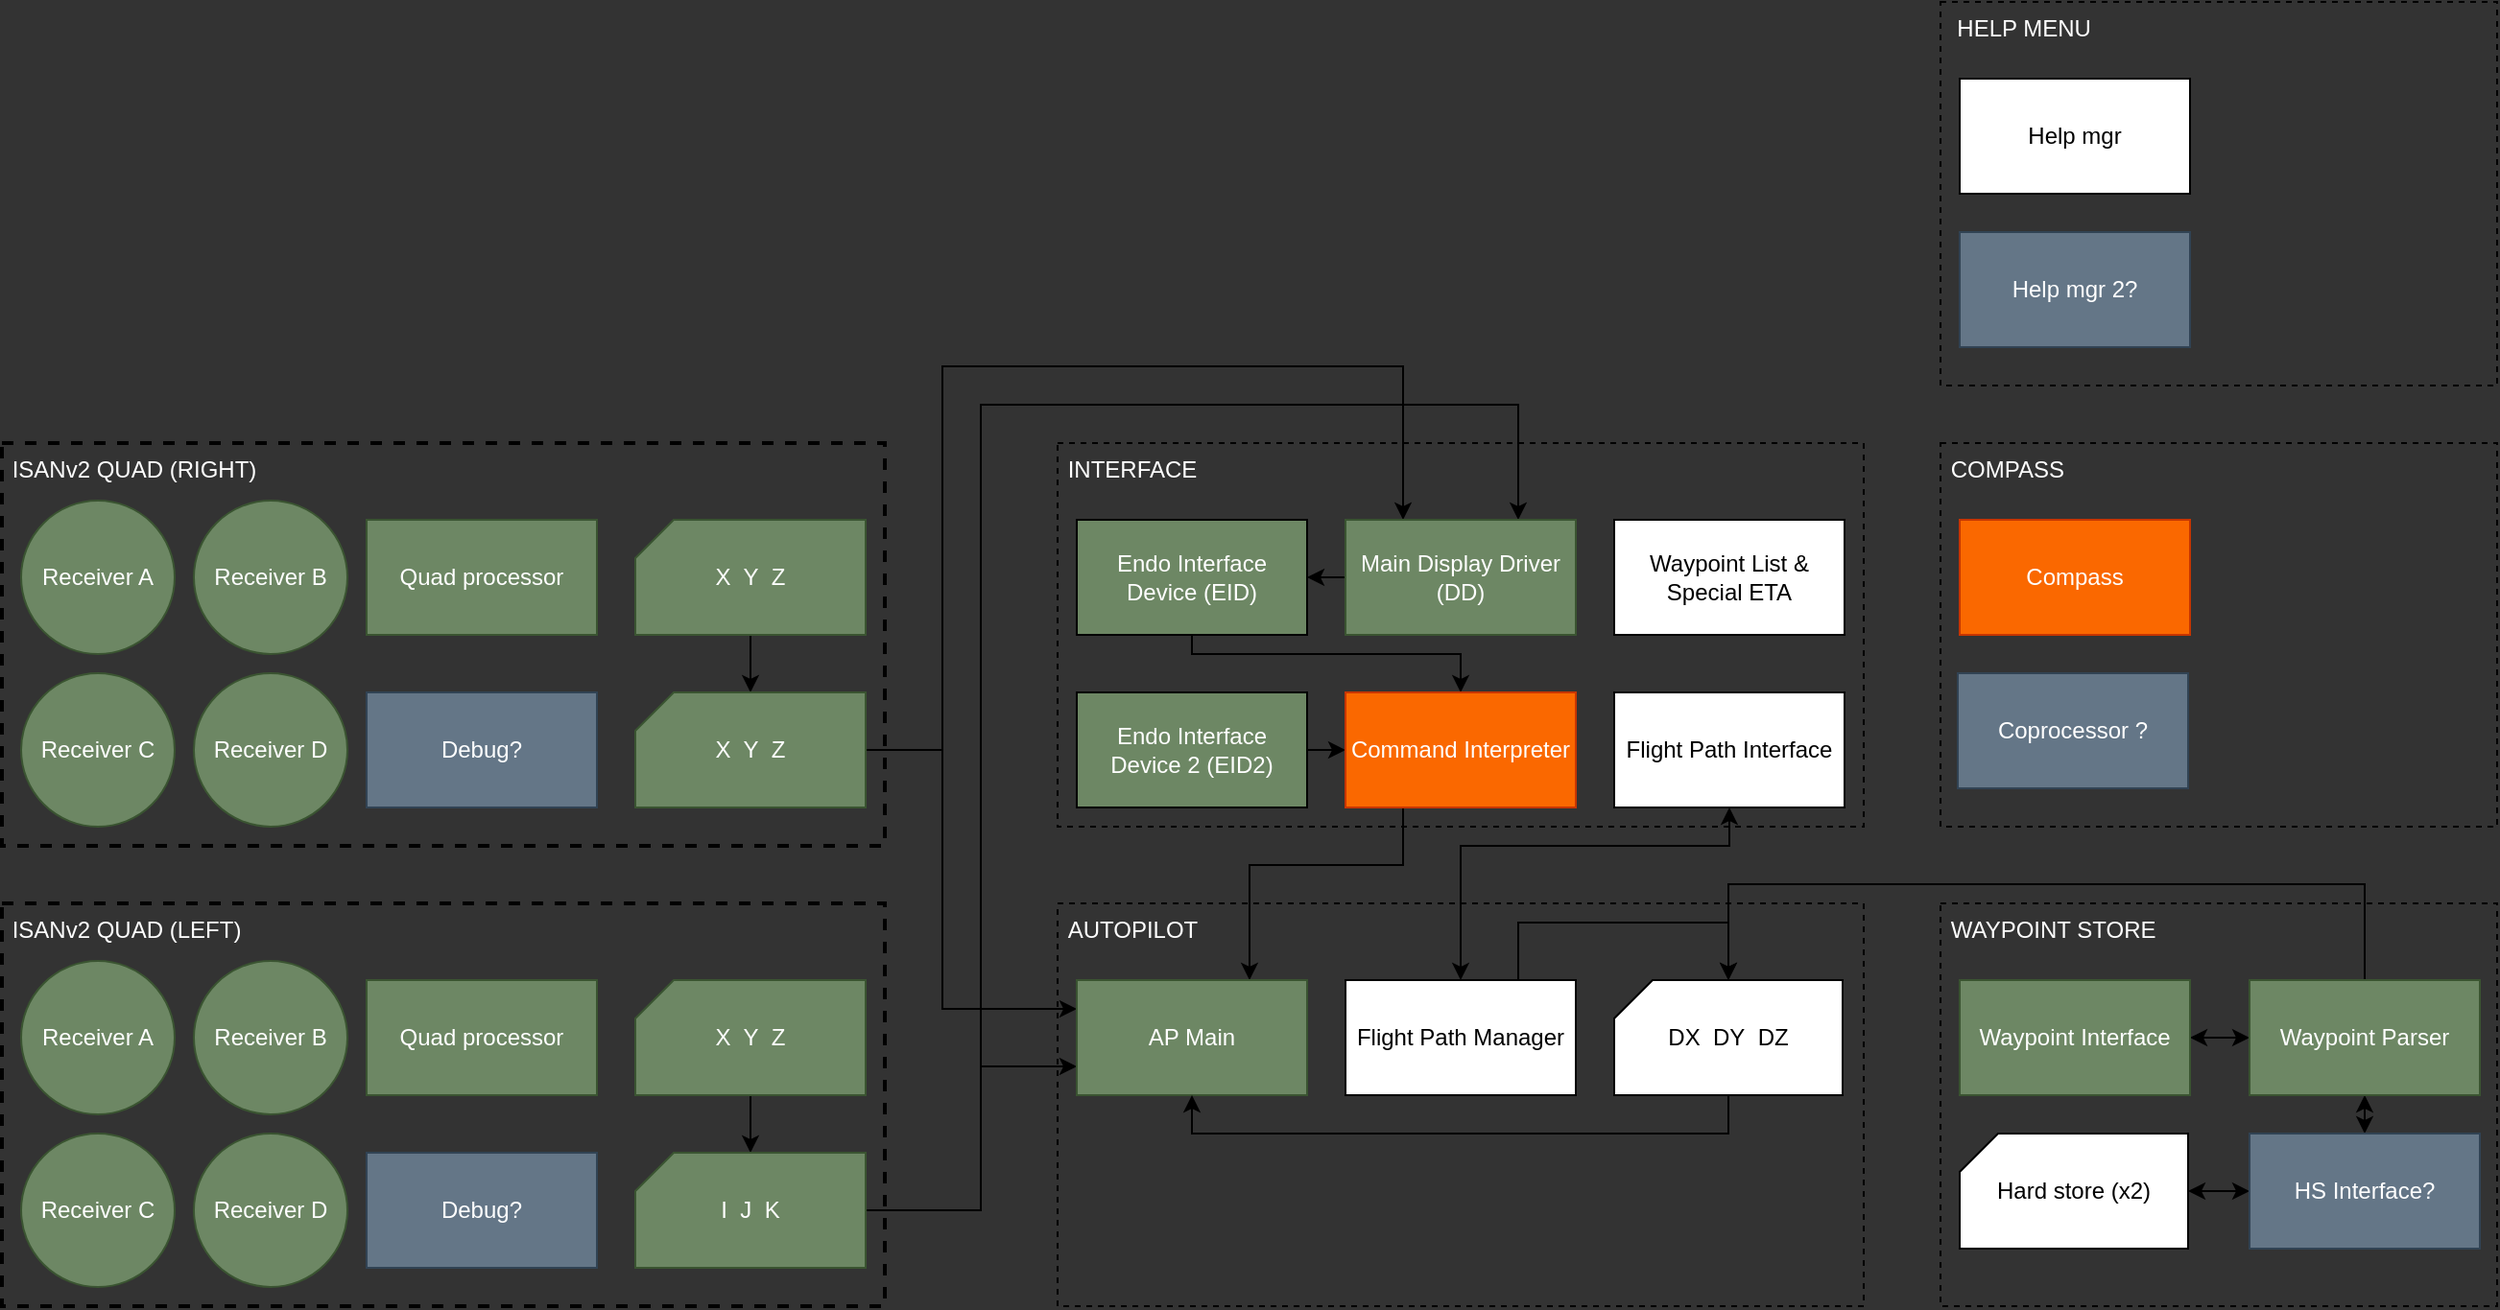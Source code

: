 <mxfile>
    <diagram id="NhChNSMnNEKqA0ds_UGz" name="Page-1">
        <mxGraphModel dx="1035" dy="1997" grid="1" gridSize="10" guides="1" tooltips="1" connect="1" arrows="1" fold="1" page="1" pageScale="1" pageWidth="827" pageHeight="1169" background="#333333" math="0" shadow="0">
            <root>
                <mxCell id="0"/>
                <mxCell id="1" parent="0"/>
                <mxCell id="2" value="&amp;nbsp;ISANv2 QUAD (RIGHT)&lt;br&gt;" style="rounded=0;whiteSpace=wrap;html=1;align=left;verticalAlign=top;dashed=1;strokeWidth=2;fillColor=none;fontColor=#FFFFFF;" parent="1" vertex="1">
                    <mxGeometry x="70" y="130" width="460" height="210" as="geometry"/>
                </mxCell>
                <mxCell id="7" value="Receiver A" style="ellipse;whiteSpace=wrap;html=1;aspect=fixed;align=center;fillColor=#6d8764;strokeColor=#3A5431;fontColor=#ffffff;" parent="1" vertex="1">
                    <mxGeometry x="80" y="160" width="80" height="80" as="geometry"/>
                </mxCell>
                <mxCell id="8" value="Receiver B" style="ellipse;whiteSpace=wrap;html=1;aspect=fixed;align=center;fillColor=#6d8764;strokeColor=#3A5431;fontColor=#ffffff;" parent="1" vertex="1">
                    <mxGeometry x="170" y="160" width="80" height="80" as="geometry"/>
                </mxCell>
                <mxCell id="15" value="Receiver C" style="ellipse;whiteSpace=wrap;html=1;aspect=fixed;align=center;fillColor=#6d8764;strokeColor=#3A5431;fontColor=#ffffff;" parent="1" vertex="1">
                    <mxGeometry x="80" y="250" width="80" height="80" as="geometry"/>
                </mxCell>
                <mxCell id="16" value="Receiver D" style="ellipse;whiteSpace=wrap;html=1;aspect=fixed;align=center;fillColor=#6d8764;strokeColor=#3A5431;fontColor=#ffffff;" parent="1" vertex="1">
                    <mxGeometry x="170" y="250" width="80" height="80" as="geometry"/>
                </mxCell>
                <mxCell id="17" value="Quad processor" style="rounded=0;whiteSpace=wrap;html=1;align=center;fillColor=#6d8764;strokeColor=#3A5431;fontColor=#ffffff;" parent="1" vertex="1">
                    <mxGeometry x="260" y="170" width="120" height="60" as="geometry"/>
                </mxCell>
                <mxCell id="18" value="Debug?" style="rounded=0;whiteSpace=wrap;html=1;align=center;fillColor=#647687;strokeColor=#314354;fontColor=#ffffff;" parent="1" vertex="1">
                    <mxGeometry x="260" y="260" width="120" height="60" as="geometry"/>
                </mxCell>
                <mxCell id="26" style="edgeStyle=orthogonalEdgeStyle;rounded=0;orthogonalLoop=1;jettySize=auto;html=1;exitX=0.5;exitY=1;exitDx=0;exitDy=0;exitPerimeter=0;entryX=0.5;entryY=0;entryDx=0;entryDy=0;entryPerimeter=0;" parent="1" source="24" target="25" edge="1">
                    <mxGeometry relative="1" as="geometry"/>
                </mxCell>
                <mxCell id="24" value="X&amp;nbsp; Y&amp;nbsp; Z" style="shape=card;whiteSpace=wrap;html=1;fillColor=#6d8764;align=center;size=20;strokeColor=#3A5431;fontColor=#ffffff;" parent="1" vertex="1">
                    <mxGeometry x="400" y="170" width="120" height="60" as="geometry"/>
                </mxCell>
                <mxCell id="47" style="edgeStyle=orthogonalEdgeStyle;rounded=0;orthogonalLoop=1;jettySize=auto;html=1;exitX=1;exitY=0.5;exitDx=0;exitDy=0;exitPerimeter=0;entryX=0.25;entryY=0;entryDx=0;entryDy=0;" parent="1" source="25" target="40" edge="1">
                    <mxGeometry relative="1" as="geometry">
                        <Array as="points">
                            <mxPoint x="560" y="290"/>
                            <mxPoint x="560" y="90"/>
                            <mxPoint x="800" y="90"/>
                        </Array>
                    </mxGeometry>
                </mxCell>
                <mxCell id="93" style="edgeStyle=orthogonalEdgeStyle;rounded=0;orthogonalLoop=1;jettySize=auto;html=1;exitX=1;exitY=0.5;exitDx=0;exitDy=0;exitPerimeter=0;entryX=0;entryY=0.25;entryDx=0;entryDy=0;startArrow=none;startFill=0;" parent="1" source="25" target="63" edge="1">
                    <mxGeometry relative="1" as="geometry">
                        <Array as="points">
                            <mxPoint x="560" y="290"/>
                            <mxPoint x="560" y="425"/>
                        </Array>
                    </mxGeometry>
                </mxCell>
                <mxCell id="25" value="X&amp;nbsp; Y&amp;nbsp; Z" style="shape=card;whiteSpace=wrap;html=1;fillColor=#6d8764;align=center;size=20;strokeColor=#3A5431;fontColor=#ffffff;" parent="1" vertex="1">
                    <mxGeometry x="400" y="260" width="120" height="60" as="geometry"/>
                </mxCell>
                <mxCell id="28" value="&amp;nbsp;ISANv2 QUAD (LEFT)&lt;br&gt;" style="rounded=0;whiteSpace=wrap;html=1;align=left;verticalAlign=top;dashed=1;strokeWidth=2;fillColor=none;fontColor=#FFFFFF;" parent="1" vertex="1">
                    <mxGeometry x="70" y="370" width="460" height="210" as="geometry"/>
                </mxCell>
                <mxCell id="29" value="Receiver A" style="ellipse;whiteSpace=wrap;html=1;aspect=fixed;align=center;fillColor=#6d8764;strokeColor=#3A5431;fontColor=#ffffff;" parent="1" vertex="1">
                    <mxGeometry x="80" y="400" width="80" height="80" as="geometry"/>
                </mxCell>
                <mxCell id="30" value="Receiver B" style="ellipse;whiteSpace=wrap;html=1;aspect=fixed;align=center;fillColor=#6d8764;strokeColor=#3A5431;fontColor=#ffffff;" parent="1" vertex="1">
                    <mxGeometry x="170" y="400" width="80" height="80" as="geometry"/>
                </mxCell>
                <mxCell id="31" value="Receiver C" style="ellipse;whiteSpace=wrap;html=1;aspect=fixed;align=center;fillColor=#6d8764;strokeColor=#3A5431;fontColor=#ffffff;" parent="1" vertex="1">
                    <mxGeometry x="80" y="490" width="80" height="80" as="geometry"/>
                </mxCell>
                <mxCell id="32" value="Receiver D" style="ellipse;whiteSpace=wrap;html=1;aspect=fixed;align=center;fillColor=#6d8764;strokeColor=#3A5431;fontColor=#ffffff;" parent="1" vertex="1">
                    <mxGeometry x="170" y="490" width="80" height="80" as="geometry"/>
                </mxCell>
                <mxCell id="33" value="Quad processor" style="rounded=0;whiteSpace=wrap;html=1;align=center;fillColor=#6d8764;strokeColor=#3A5431;fontColor=#ffffff;" parent="1" vertex="1">
                    <mxGeometry x="260" y="410" width="120" height="60" as="geometry"/>
                </mxCell>
                <mxCell id="34" value="Debug?" style="rounded=0;whiteSpace=wrap;html=1;align=center;fillColor=#647687;strokeColor=#314354;fontColor=#ffffff;" parent="1" vertex="1">
                    <mxGeometry x="260" y="500" width="120" height="60" as="geometry"/>
                </mxCell>
                <mxCell id="35" style="edgeStyle=orthogonalEdgeStyle;rounded=0;orthogonalLoop=1;jettySize=auto;html=1;exitX=0.5;exitY=1;exitDx=0;exitDy=0;exitPerimeter=0;entryX=0.5;entryY=0;entryDx=0;entryDy=0;entryPerimeter=0;" parent="1" source="36" target="37" edge="1">
                    <mxGeometry relative="1" as="geometry"/>
                </mxCell>
                <mxCell id="36" value="X&amp;nbsp; Y&amp;nbsp; Z" style="shape=card;whiteSpace=wrap;html=1;fillColor=#6d8764;align=center;size=20;strokeColor=#3A5431;fontColor=#ffffff;" parent="1" vertex="1">
                    <mxGeometry x="400" y="410" width="120" height="60" as="geometry"/>
                </mxCell>
                <mxCell id="48" style="edgeStyle=orthogonalEdgeStyle;rounded=0;orthogonalLoop=1;jettySize=auto;html=1;exitX=1;exitY=0.5;exitDx=0;exitDy=0;exitPerimeter=0;entryX=0.75;entryY=0;entryDx=0;entryDy=0;" parent="1" source="37" target="40" edge="1">
                    <mxGeometry relative="1" as="geometry">
                        <Array as="points">
                            <mxPoint x="580" y="530"/>
                            <mxPoint x="580" y="110"/>
                            <mxPoint x="860" y="110"/>
                        </Array>
                    </mxGeometry>
                </mxCell>
                <mxCell id="92" style="edgeStyle=orthogonalEdgeStyle;rounded=0;orthogonalLoop=1;jettySize=auto;html=1;exitX=1;exitY=0.5;exitDx=0;exitDy=0;exitPerimeter=0;entryX=0;entryY=0.75;entryDx=0;entryDy=0;startArrow=none;startFill=0;" parent="1" source="37" target="63" edge="1">
                    <mxGeometry relative="1" as="geometry">
                        <Array as="points">
                            <mxPoint x="580" y="530"/>
                            <mxPoint x="580" y="455"/>
                        </Array>
                    </mxGeometry>
                </mxCell>
                <mxCell id="37" value="I&amp;nbsp; J&amp;nbsp; K" style="shape=card;whiteSpace=wrap;html=1;fillColor=#6d8764;align=center;size=20;strokeColor=#3A5431;fontColor=#ffffff;" parent="1" vertex="1">
                    <mxGeometry x="400" y="500" width="120" height="60" as="geometry"/>
                </mxCell>
                <mxCell id="38" value="&amp;nbsp;INTERFACE" style="rounded=0;whiteSpace=wrap;html=1;align=left;verticalAlign=top;dashed=1;fillColor=none;fontColor=#FFFFFF;" parent="1" vertex="1">
                    <mxGeometry x="620" y="130" width="420" height="200" as="geometry"/>
                </mxCell>
                <mxCell id="56" style="edgeStyle=orthogonalEdgeStyle;rounded=0;orthogonalLoop=1;jettySize=auto;html=1;exitX=0.5;exitY=1;exitDx=0;exitDy=0;entryX=0.5;entryY=0;entryDx=0;entryDy=0;" parent="1" source="39" target="55" edge="1">
                    <mxGeometry relative="1" as="geometry">
                        <Array as="points">
                            <mxPoint x="690" y="240"/>
                            <mxPoint x="830" y="240"/>
                        </Array>
                    </mxGeometry>
                </mxCell>
                <mxCell id="39" value="Endo Interface Device (EID)" style="rounded=0;whiteSpace=wrap;html=1;align=center;fillColor=#6d8764;fontColor=#ffffff;" parent="1" vertex="1">
                    <mxGeometry x="630" y="170" width="120" height="60" as="geometry"/>
                </mxCell>
                <mxCell id="46" style="edgeStyle=orthogonalEdgeStyle;rounded=0;orthogonalLoop=1;jettySize=auto;html=1;exitX=0;exitY=0.5;exitDx=0;exitDy=0;entryX=1;entryY=0.5;entryDx=0;entryDy=0;" parent="1" source="40" target="39" edge="1">
                    <mxGeometry relative="1" as="geometry"/>
                </mxCell>
                <mxCell id="40" value="Main Display Driver (DD)" style="rounded=0;whiteSpace=wrap;html=1;align=center;fillColor=#6d8764;strokeColor=#3A5431;fontColor=#ffffff;" parent="1" vertex="1">
                    <mxGeometry x="770" y="170" width="120" height="60" as="geometry"/>
                </mxCell>
                <mxCell id="49" value="&amp;nbsp;AUTOPILOT" style="rounded=0;whiteSpace=wrap;html=1;align=left;verticalAlign=top;dashed=1;fillColor=none;fontColor=#FFFFFF;" parent="1" vertex="1">
                    <mxGeometry x="620" y="370" width="420" height="210" as="geometry"/>
                </mxCell>
                <mxCell id="50" value="Waypoint List &amp;amp; Special ETA" style="rounded=0;whiteSpace=wrap;html=1;align=center;" parent="1" vertex="1">
                    <mxGeometry x="910" y="170" width="120" height="60" as="geometry"/>
                </mxCell>
                <mxCell id="59" style="edgeStyle=orthogonalEdgeStyle;rounded=0;orthogonalLoop=1;jettySize=auto;html=1;exitX=1;exitY=0.5;exitDx=0;exitDy=0;entryX=0;entryY=0.5;entryDx=0;entryDy=0;" parent="1" source="54" target="55" edge="1">
                    <mxGeometry relative="1" as="geometry"/>
                </mxCell>
                <mxCell id="54" value="Endo Interface Device 2 (EID2)" style="rounded=0;whiteSpace=wrap;html=1;align=center;fillColor=#6d8764;fontColor=#ffffff;" parent="1" vertex="1">
                    <mxGeometry x="630" y="260" width="120" height="60" as="geometry"/>
                </mxCell>
                <mxCell id="83" style="edgeStyle=orthogonalEdgeStyle;rounded=0;orthogonalLoop=1;jettySize=auto;html=1;exitX=0.25;exitY=1;exitDx=0;exitDy=0;entryX=0.75;entryY=0;entryDx=0;entryDy=0;startArrow=none;startFill=0;" parent="1" source="55" target="63" edge="1">
                    <mxGeometry relative="1" as="geometry">
                        <Array as="points">
                            <mxPoint x="800" y="350"/>
                            <mxPoint x="720" y="350"/>
                        </Array>
                    </mxGeometry>
                </mxCell>
                <mxCell id="55" value="Command Interpreter" style="rounded=0;whiteSpace=wrap;html=1;align=center;fillColor=#fa6800;strokeColor=#C73500;fontColor=#ffffff;" parent="1" vertex="1">
                    <mxGeometry x="770" y="260" width="120" height="60" as="geometry"/>
                </mxCell>
                <mxCell id="82" style="edgeStyle=orthogonalEdgeStyle;rounded=0;orthogonalLoop=1;jettySize=auto;html=1;exitX=0.5;exitY=1;exitDx=0;exitDy=0;entryX=0.5;entryY=0;entryDx=0;entryDy=0;startArrow=classic;startFill=1;" parent="1" source="60" target="68" edge="1">
                    <mxGeometry relative="1" as="geometry">
                        <Array as="points">
                            <mxPoint x="970" y="340"/>
                            <mxPoint x="830" y="340"/>
                        </Array>
                    </mxGeometry>
                </mxCell>
                <mxCell id="60" value="Flight Path Interface" style="rounded=0;whiteSpace=wrap;html=1;align=center;" parent="1" vertex="1">
                    <mxGeometry x="910" y="260" width="120" height="60" as="geometry"/>
                </mxCell>
                <mxCell id="63" value="AP Main" style="rounded=0;whiteSpace=wrap;html=1;align=center;fillColor=#6d8764;strokeColor=#3A5431;fontColor=#ffffff;" parent="1" vertex="1">
                    <mxGeometry x="630" y="410" width="120" height="60" as="geometry"/>
                </mxCell>
                <mxCell id="66" value="&amp;nbsp;COMPASS&lt;br&gt;" style="rounded=0;whiteSpace=wrap;html=1;align=left;verticalAlign=top;dashed=1;fillColor=none;fontColor=#FFFFFF;" parent="1" vertex="1">
                    <mxGeometry x="1080" y="130" width="290" height="200" as="geometry"/>
                </mxCell>
                <mxCell id="67" value="Compass" style="rounded=0;whiteSpace=wrap;html=1;align=center;fillColor=#fa6800;strokeColor=#C73500;fontColor=#ffffff;" parent="1" vertex="1">
                    <mxGeometry x="1090" y="170" width="120" height="60" as="geometry"/>
                </mxCell>
                <mxCell id="88" style="edgeStyle=orthogonalEdgeStyle;rounded=0;orthogonalLoop=1;jettySize=auto;html=1;exitX=0.75;exitY=0;exitDx=0;exitDy=0;entryX=0.5;entryY=0;entryDx=0;entryDy=0;entryPerimeter=0;startArrow=none;startFill=0;" parent="1" source="68" target="74" edge="1">
                    <mxGeometry relative="1" as="geometry">
                        <Array as="points">
                            <mxPoint x="860" y="380"/>
                            <mxPoint x="970" y="380"/>
                        </Array>
                    </mxGeometry>
                </mxCell>
                <mxCell id="68" value="Flight Path Manager" style="rounded=0;whiteSpace=wrap;html=1;align=center;" parent="1" vertex="1">
                    <mxGeometry x="770" y="410" width="120" height="60" as="geometry"/>
                </mxCell>
                <mxCell id="69" value="&amp;nbsp;WAYPOINT STORE" style="rounded=0;whiteSpace=wrap;html=1;align=left;verticalAlign=top;dashed=1;fillColor=none;fontColor=#FFFFFF;" parent="1" vertex="1">
                    <mxGeometry x="1080" y="370" width="290" height="210" as="geometry"/>
                </mxCell>
                <mxCell id="80" style="edgeStyle=orthogonalEdgeStyle;rounded=0;orthogonalLoop=1;jettySize=auto;html=1;exitX=1;exitY=0.5;exitDx=0;exitDy=0;entryX=0;entryY=0.5;entryDx=0;entryDy=0;startArrow=classic;startFill=1;" parent="1" source="70" target="71" edge="1">
                    <mxGeometry relative="1" as="geometry"/>
                </mxCell>
                <mxCell id="70" value="Waypoint Interface" style="rounded=0;whiteSpace=wrap;html=1;align=center;fillColor=#6d8764;strokeColor=#3A5431;fontColor=#ffffff;" parent="1" vertex="1">
                    <mxGeometry x="1090" y="410" width="120" height="60" as="geometry"/>
                </mxCell>
                <mxCell id="79" style="edgeStyle=orthogonalEdgeStyle;rounded=0;orthogonalLoop=1;jettySize=auto;html=1;exitX=0.5;exitY=1;exitDx=0;exitDy=0;entryX=0.5;entryY=0;entryDx=0;entryDy=0;startArrow=classic;startFill=1;" parent="1" source="71" target="75" edge="1">
                    <mxGeometry relative="1" as="geometry"/>
                </mxCell>
                <mxCell id="81" style="edgeStyle=orthogonalEdgeStyle;rounded=0;orthogonalLoop=1;jettySize=auto;html=1;exitX=0.5;exitY=0;exitDx=0;exitDy=0;entryX=0.5;entryY=0;entryDx=0;entryDy=0;entryPerimeter=0;startArrow=none;startFill=0;" parent="1" source="71" target="74" edge="1">
                    <mxGeometry relative="1" as="geometry">
                        <Array as="points">
                            <mxPoint x="1301" y="360"/>
                            <mxPoint x="970" y="360"/>
                        </Array>
                    </mxGeometry>
                </mxCell>
                <mxCell id="71" value="Waypoint Parser" style="rounded=0;whiteSpace=wrap;html=1;align=center;fillColor=#6d8764;strokeColor=#3A5431;fontColor=#ffffff;" parent="1" vertex="1">
                    <mxGeometry x="1241" y="410" width="120" height="60" as="geometry"/>
                </mxCell>
                <mxCell id="76" style="edgeStyle=orthogonalEdgeStyle;rounded=0;orthogonalLoop=1;jettySize=auto;html=1;exitX=1;exitY=0.5;exitDx=0;exitDy=0;exitPerimeter=0;entryX=0;entryY=0.5;entryDx=0;entryDy=0;startArrow=classic;startFill=1;" parent="1" source="72" target="75" edge="1">
                    <mxGeometry relative="1" as="geometry"/>
                </mxCell>
                <mxCell id="72" value="Hard store (x2)" style="shape=card;whiteSpace=wrap;html=1;align=center;size=20;" parent="1" vertex="1">
                    <mxGeometry x="1090" y="490" width="119" height="60" as="geometry"/>
                </mxCell>
                <mxCell id="86" style="edgeStyle=orthogonalEdgeStyle;rounded=0;orthogonalLoop=1;jettySize=auto;html=1;exitX=0.5;exitY=1;exitDx=0;exitDy=0;exitPerimeter=0;entryX=0.5;entryY=1;entryDx=0;entryDy=0;startArrow=none;startFill=0;" parent="1" source="74" target="63" edge="1">
                    <mxGeometry relative="1" as="geometry"/>
                </mxCell>
                <mxCell id="74" value="DX&amp;nbsp; DY&amp;nbsp; DZ" style="shape=card;whiteSpace=wrap;html=1;align=center;size=20;" parent="1" vertex="1">
                    <mxGeometry x="910" y="410" width="119" height="60" as="geometry"/>
                </mxCell>
                <mxCell id="75" value="HS Interface?" style="rounded=0;whiteSpace=wrap;html=1;align=center;fillColor=#647687;strokeColor=#314354;fontColor=#ffffff;" parent="1" vertex="1">
                    <mxGeometry x="1241" y="490" width="120" height="60" as="geometry"/>
                </mxCell>
                <mxCell id="85" value="Coprocessor ?" style="rounded=0;whiteSpace=wrap;html=1;align=center;fillColor=#647687;strokeColor=#314354;fontColor=#ffffff;" parent="1" vertex="1">
                    <mxGeometry x="1089" y="250" width="120" height="60" as="geometry"/>
                </mxCell>
                <mxCell id="89" value="&amp;nbsp; HELP MENU" style="rounded=0;whiteSpace=wrap;html=1;align=left;verticalAlign=top;dashed=1;fillColor=none;fontColor=#FFFFFF;" parent="1" vertex="1">
                    <mxGeometry x="1080" y="-100" width="290" height="200" as="geometry"/>
                </mxCell>
                <mxCell id="90" value="Help mgr" style="rounded=0;whiteSpace=wrap;html=1;align=center;" parent="1" vertex="1">
                    <mxGeometry x="1090" y="-60" width="120" height="60" as="geometry"/>
                </mxCell>
                <mxCell id="91" value="Help mgr 2?" style="rounded=0;whiteSpace=wrap;html=1;align=center;fillColor=#647687;strokeColor=#314354;fontColor=#ffffff;" parent="1" vertex="1">
                    <mxGeometry x="1090" y="20" width="120" height="60" as="geometry"/>
                </mxCell>
            </root>
        </mxGraphModel>
    </diagram>
</mxfile>